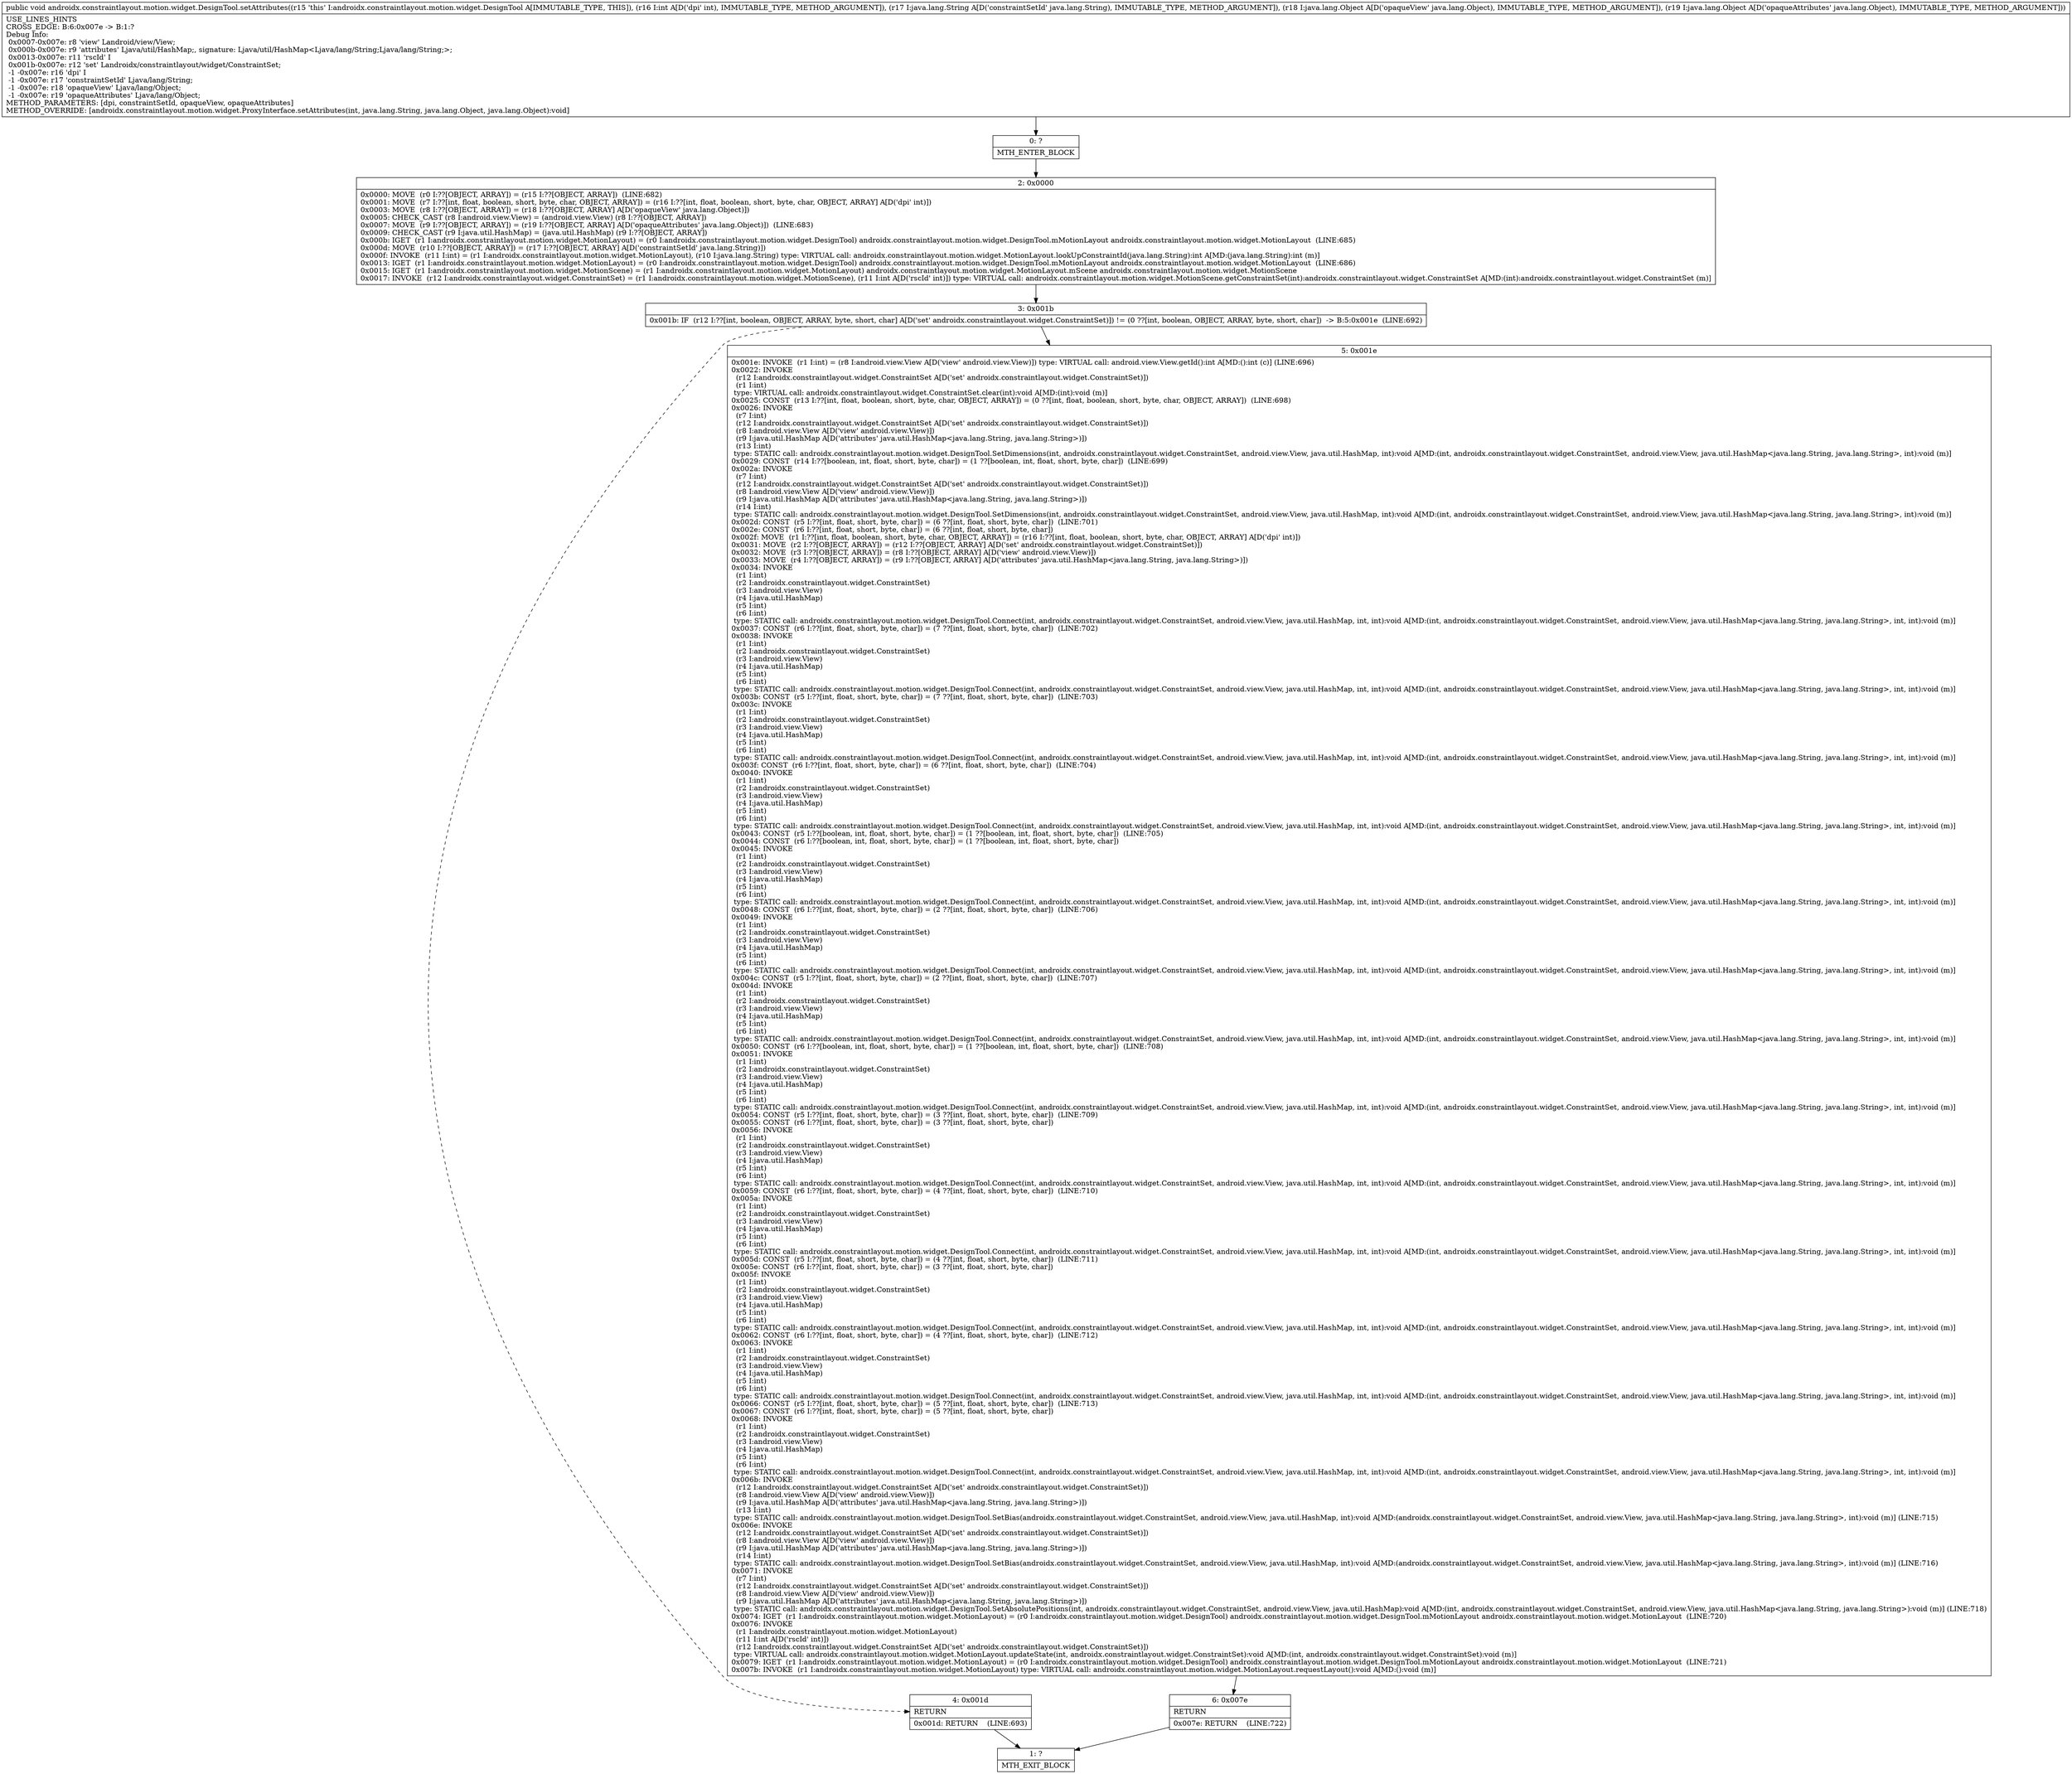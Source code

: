 digraph "CFG forandroidx.constraintlayout.motion.widget.DesignTool.setAttributes(ILjava\/lang\/String;Ljava\/lang\/Object;Ljava\/lang\/Object;)V" {
Node_0 [shape=record,label="{0\:\ ?|MTH_ENTER_BLOCK\l}"];
Node_2 [shape=record,label="{2\:\ 0x0000|0x0000: MOVE  (r0 I:??[OBJECT, ARRAY]) = (r15 I:??[OBJECT, ARRAY])  (LINE:682)\l0x0001: MOVE  (r7 I:??[int, float, boolean, short, byte, char, OBJECT, ARRAY]) = (r16 I:??[int, float, boolean, short, byte, char, OBJECT, ARRAY] A[D('dpi' int)]) \l0x0003: MOVE  (r8 I:??[OBJECT, ARRAY]) = (r18 I:??[OBJECT, ARRAY] A[D('opaqueView' java.lang.Object)]) \l0x0005: CHECK_CAST (r8 I:android.view.View) = (android.view.View) (r8 I:??[OBJECT, ARRAY]) \l0x0007: MOVE  (r9 I:??[OBJECT, ARRAY]) = (r19 I:??[OBJECT, ARRAY] A[D('opaqueAttributes' java.lang.Object)])  (LINE:683)\l0x0009: CHECK_CAST (r9 I:java.util.HashMap) = (java.util.HashMap) (r9 I:??[OBJECT, ARRAY]) \l0x000b: IGET  (r1 I:androidx.constraintlayout.motion.widget.MotionLayout) = (r0 I:androidx.constraintlayout.motion.widget.DesignTool) androidx.constraintlayout.motion.widget.DesignTool.mMotionLayout androidx.constraintlayout.motion.widget.MotionLayout  (LINE:685)\l0x000d: MOVE  (r10 I:??[OBJECT, ARRAY]) = (r17 I:??[OBJECT, ARRAY] A[D('constraintSetId' java.lang.String)]) \l0x000f: INVOKE  (r11 I:int) = (r1 I:androidx.constraintlayout.motion.widget.MotionLayout), (r10 I:java.lang.String) type: VIRTUAL call: androidx.constraintlayout.motion.widget.MotionLayout.lookUpConstraintId(java.lang.String):int A[MD:(java.lang.String):int (m)]\l0x0013: IGET  (r1 I:androidx.constraintlayout.motion.widget.MotionLayout) = (r0 I:androidx.constraintlayout.motion.widget.DesignTool) androidx.constraintlayout.motion.widget.DesignTool.mMotionLayout androidx.constraintlayout.motion.widget.MotionLayout  (LINE:686)\l0x0015: IGET  (r1 I:androidx.constraintlayout.motion.widget.MotionScene) = (r1 I:androidx.constraintlayout.motion.widget.MotionLayout) androidx.constraintlayout.motion.widget.MotionLayout.mScene androidx.constraintlayout.motion.widget.MotionScene \l0x0017: INVOKE  (r12 I:androidx.constraintlayout.widget.ConstraintSet) = (r1 I:androidx.constraintlayout.motion.widget.MotionScene), (r11 I:int A[D('rscId' int)]) type: VIRTUAL call: androidx.constraintlayout.motion.widget.MotionScene.getConstraintSet(int):androidx.constraintlayout.widget.ConstraintSet A[MD:(int):androidx.constraintlayout.widget.ConstraintSet (m)]\l}"];
Node_3 [shape=record,label="{3\:\ 0x001b|0x001b: IF  (r12 I:??[int, boolean, OBJECT, ARRAY, byte, short, char] A[D('set' androidx.constraintlayout.widget.ConstraintSet)]) != (0 ??[int, boolean, OBJECT, ARRAY, byte, short, char])  \-\> B:5:0x001e  (LINE:692)\l}"];
Node_4 [shape=record,label="{4\:\ 0x001d|RETURN\l|0x001d: RETURN    (LINE:693)\l}"];
Node_1 [shape=record,label="{1\:\ ?|MTH_EXIT_BLOCK\l}"];
Node_5 [shape=record,label="{5\:\ 0x001e|0x001e: INVOKE  (r1 I:int) = (r8 I:android.view.View A[D('view' android.view.View)]) type: VIRTUAL call: android.view.View.getId():int A[MD:():int (c)] (LINE:696)\l0x0022: INVOKE  \l  (r12 I:androidx.constraintlayout.widget.ConstraintSet A[D('set' androidx.constraintlayout.widget.ConstraintSet)])\l  (r1 I:int)\l type: VIRTUAL call: androidx.constraintlayout.widget.ConstraintSet.clear(int):void A[MD:(int):void (m)]\l0x0025: CONST  (r13 I:??[int, float, boolean, short, byte, char, OBJECT, ARRAY]) = (0 ??[int, float, boolean, short, byte, char, OBJECT, ARRAY])  (LINE:698)\l0x0026: INVOKE  \l  (r7 I:int)\l  (r12 I:androidx.constraintlayout.widget.ConstraintSet A[D('set' androidx.constraintlayout.widget.ConstraintSet)])\l  (r8 I:android.view.View A[D('view' android.view.View)])\l  (r9 I:java.util.HashMap A[D('attributes' java.util.HashMap\<java.lang.String, java.lang.String\>)])\l  (r13 I:int)\l type: STATIC call: androidx.constraintlayout.motion.widget.DesignTool.SetDimensions(int, androidx.constraintlayout.widget.ConstraintSet, android.view.View, java.util.HashMap, int):void A[MD:(int, androidx.constraintlayout.widget.ConstraintSet, android.view.View, java.util.HashMap\<java.lang.String, java.lang.String\>, int):void (m)]\l0x0029: CONST  (r14 I:??[boolean, int, float, short, byte, char]) = (1 ??[boolean, int, float, short, byte, char])  (LINE:699)\l0x002a: INVOKE  \l  (r7 I:int)\l  (r12 I:androidx.constraintlayout.widget.ConstraintSet A[D('set' androidx.constraintlayout.widget.ConstraintSet)])\l  (r8 I:android.view.View A[D('view' android.view.View)])\l  (r9 I:java.util.HashMap A[D('attributes' java.util.HashMap\<java.lang.String, java.lang.String\>)])\l  (r14 I:int)\l type: STATIC call: androidx.constraintlayout.motion.widget.DesignTool.SetDimensions(int, androidx.constraintlayout.widget.ConstraintSet, android.view.View, java.util.HashMap, int):void A[MD:(int, androidx.constraintlayout.widget.ConstraintSet, android.view.View, java.util.HashMap\<java.lang.String, java.lang.String\>, int):void (m)]\l0x002d: CONST  (r5 I:??[int, float, short, byte, char]) = (6 ??[int, float, short, byte, char])  (LINE:701)\l0x002e: CONST  (r6 I:??[int, float, short, byte, char]) = (6 ??[int, float, short, byte, char]) \l0x002f: MOVE  (r1 I:??[int, float, boolean, short, byte, char, OBJECT, ARRAY]) = (r16 I:??[int, float, boolean, short, byte, char, OBJECT, ARRAY] A[D('dpi' int)]) \l0x0031: MOVE  (r2 I:??[OBJECT, ARRAY]) = (r12 I:??[OBJECT, ARRAY] A[D('set' androidx.constraintlayout.widget.ConstraintSet)]) \l0x0032: MOVE  (r3 I:??[OBJECT, ARRAY]) = (r8 I:??[OBJECT, ARRAY] A[D('view' android.view.View)]) \l0x0033: MOVE  (r4 I:??[OBJECT, ARRAY]) = (r9 I:??[OBJECT, ARRAY] A[D('attributes' java.util.HashMap\<java.lang.String, java.lang.String\>)]) \l0x0034: INVOKE  \l  (r1 I:int)\l  (r2 I:androidx.constraintlayout.widget.ConstraintSet)\l  (r3 I:android.view.View)\l  (r4 I:java.util.HashMap)\l  (r5 I:int)\l  (r6 I:int)\l type: STATIC call: androidx.constraintlayout.motion.widget.DesignTool.Connect(int, androidx.constraintlayout.widget.ConstraintSet, android.view.View, java.util.HashMap, int, int):void A[MD:(int, androidx.constraintlayout.widget.ConstraintSet, android.view.View, java.util.HashMap\<java.lang.String, java.lang.String\>, int, int):void (m)]\l0x0037: CONST  (r6 I:??[int, float, short, byte, char]) = (7 ??[int, float, short, byte, char])  (LINE:702)\l0x0038: INVOKE  \l  (r1 I:int)\l  (r2 I:androidx.constraintlayout.widget.ConstraintSet)\l  (r3 I:android.view.View)\l  (r4 I:java.util.HashMap)\l  (r5 I:int)\l  (r6 I:int)\l type: STATIC call: androidx.constraintlayout.motion.widget.DesignTool.Connect(int, androidx.constraintlayout.widget.ConstraintSet, android.view.View, java.util.HashMap, int, int):void A[MD:(int, androidx.constraintlayout.widget.ConstraintSet, android.view.View, java.util.HashMap\<java.lang.String, java.lang.String\>, int, int):void (m)]\l0x003b: CONST  (r5 I:??[int, float, short, byte, char]) = (7 ??[int, float, short, byte, char])  (LINE:703)\l0x003c: INVOKE  \l  (r1 I:int)\l  (r2 I:androidx.constraintlayout.widget.ConstraintSet)\l  (r3 I:android.view.View)\l  (r4 I:java.util.HashMap)\l  (r5 I:int)\l  (r6 I:int)\l type: STATIC call: androidx.constraintlayout.motion.widget.DesignTool.Connect(int, androidx.constraintlayout.widget.ConstraintSet, android.view.View, java.util.HashMap, int, int):void A[MD:(int, androidx.constraintlayout.widget.ConstraintSet, android.view.View, java.util.HashMap\<java.lang.String, java.lang.String\>, int, int):void (m)]\l0x003f: CONST  (r6 I:??[int, float, short, byte, char]) = (6 ??[int, float, short, byte, char])  (LINE:704)\l0x0040: INVOKE  \l  (r1 I:int)\l  (r2 I:androidx.constraintlayout.widget.ConstraintSet)\l  (r3 I:android.view.View)\l  (r4 I:java.util.HashMap)\l  (r5 I:int)\l  (r6 I:int)\l type: STATIC call: androidx.constraintlayout.motion.widget.DesignTool.Connect(int, androidx.constraintlayout.widget.ConstraintSet, android.view.View, java.util.HashMap, int, int):void A[MD:(int, androidx.constraintlayout.widget.ConstraintSet, android.view.View, java.util.HashMap\<java.lang.String, java.lang.String\>, int, int):void (m)]\l0x0043: CONST  (r5 I:??[boolean, int, float, short, byte, char]) = (1 ??[boolean, int, float, short, byte, char])  (LINE:705)\l0x0044: CONST  (r6 I:??[boolean, int, float, short, byte, char]) = (1 ??[boolean, int, float, short, byte, char]) \l0x0045: INVOKE  \l  (r1 I:int)\l  (r2 I:androidx.constraintlayout.widget.ConstraintSet)\l  (r3 I:android.view.View)\l  (r4 I:java.util.HashMap)\l  (r5 I:int)\l  (r6 I:int)\l type: STATIC call: androidx.constraintlayout.motion.widget.DesignTool.Connect(int, androidx.constraintlayout.widget.ConstraintSet, android.view.View, java.util.HashMap, int, int):void A[MD:(int, androidx.constraintlayout.widget.ConstraintSet, android.view.View, java.util.HashMap\<java.lang.String, java.lang.String\>, int, int):void (m)]\l0x0048: CONST  (r6 I:??[int, float, short, byte, char]) = (2 ??[int, float, short, byte, char])  (LINE:706)\l0x0049: INVOKE  \l  (r1 I:int)\l  (r2 I:androidx.constraintlayout.widget.ConstraintSet)\l  (r3 I:android.view.View)\l  (r4 I:java.util.HashMap)\l  (r5 I:int)\l  (r6 I:int)\l type: STATIC call: androidx.constraintlayout.motion.widget.DesignTool.Connect(int, androidx.constraintlayout.widget.ConstraintSet, android.view.View, java.util.HashMap, int, int):void A[MD:(int, androidx.constraintlayout.widget.ConstraintSet, android.view.View, java.util.HashMap\<java.lang.String, java.lang.String\>, int, int):void (m)]\l0x004c: CONST  (r5 I:??[int, float, short, byte, char]) = (2 ??[int, float, short, byte, char])  (LINE:707)\l0x004d: INVOKE  \l  (r1 I:int)\l  (r2 I:androidx.constraintlayout.widget.ConstraintSet)\l  (r3 I:android.view.View)\l  (r4 I:java.util.HashMap)\l  (r5 I:int)\l  (r6 I:int)\l type: STATIC call: androidx.constraintlayout.motion.widget.DesignTool.Connect(int, androidx.constraintlayout.widget.ConstraintSet, android.view.View, java.util.HashMap, int, int):void A[MD:(int, androidx.constraintlayout.widget.ConstraintSet, android.view.View, java.util.HashMap\<java.lang.String, java.lang.String\>, int, int):void (m)]\l0x0050: CONST  (r6 I:??[boolean, int, float, short, byte, char]) = (1 ??[boolean, int, float, short, byte, char])  (LINE:708)\l0x0051: INVOKE  \l  (r1 I:int)\l  (r2 I:androidx.constraintlayout.widget.ConstraintSet)\l  (r3 I:android.view.View)\l  (r4 I:java.util.HashMap)\l  (r5 I:int)\l  (r6 I:int)\l type: STATIC call: androidx.constraintlayout.motion.widget.DesignTool.Connect(int, androidx.constraintlayout.widget.ConstraintSet, android.view.View, java.util.HashMap, int, int):void A[MD:(int, androidx.constraintlayout.widget.ConstraintSet, android.view.View, java.util.HashMap\<java.lang.String, java.lang.String\>, int, int):void (m)]\l0x0054: CONST  (r5 I:??[int, float, short, byte, char]) = (3 ??[int, float, short, byte, char])  (LINE:709)\l0x0055: CONST  (r6 I:??[int, float, short, byte, char]) = (3 ??[int, float, short, byte, char]) \l0x0056: INVOKE  \l  (r1 I:int)\l  (r2 I:androidx.constraintlayout.widget.ConstraintSet)\l  (r3 I:android.view.View)\l  (r4 I:java.util.HashMap)\l  (r5 I:int)\l  (r6 I:int)\l type: STATIC call: androidx.constraintlayout.motion.widget.DesignTool.Connect(int, androidx.constraintlayout.widget.ConstraintSet, android.view.View, java.util.HashMap, int, int):void A[MD:(int, androidx.constraintlayout.widget.ConstraintSet, android.view.View, java.util.HashMap\<java.lang.String, java.lang.String\>, int, int):void (m)]\l0x0059: CONST  (r6 I:??[int, float, short, byte, char]) = (4 ??[int, float, short, byte, char])  (LINE:710)\l0x005a: INVOKE  \l  (r1 I:int)\l  (r2 I:androidx.constraintlayout.widget.ConstraintSet)\l  (r3 I:android.view.View)\l  (r4 I:java.util.HashMap)\l  (r5 I:int)\l  (r6 I:int)\l type: STATIC call: androidx.constraintlayout.motion.widget.DesignTool.Connect(int, androidx.constraintlayout.widget.ConstraintSet, android.view.View, java.util.HashMap, int, int):void A[MD:(int, androidx.constraintlayout.widget.ConstraintSet, android.view.View, java.util.HashMap\<java.lang.String, java.lang.String\>, int, int):void (m)]\l0x005d: CONST  (r5 I:??[int, float, short, byte, char]) = (4 ??[int, float, short, byte, char])  (LINE:711)\l0x005e: CONST  (r6 I:??[int, float, short, byte, char]) = (3 ??[int, float, short, byte, char]) \l0x005f: INVOKE  \l  (r1 I:int)\l  (r2 I:androidx.constraintlayout.widget.ConstraintSet)\l  (r3 I:android.view.View)\l  (r4 I:java.util.HashMap)\l  (r5 I:int)\l  (r6 I:int)\l type: STATIC call: androidx.constraintlayout.motion.widget.DesignTool.Connect(int, androidx.constraintlayout.widget.ConstraintSet, android.view.View, java.util.HashMap, int, int):void A[MD:(int, androidx.constraintlayout.widget.ConstraintSet, android.view.View, java.util.HashMap\<java.lang.String, java.lang.String\>, int, int):void (m)]\l0x0062: CONST  (r6 I:??[int, float, short, byte, char]) = (4 ??[int, float, short, byte, char])  (LINE:712)\l0x0063: INVOKE  \l  (r1 I:int)\l  (r2 I:androidx.constraintlayout.widget.ConstraintSet)\l  (r3 I:android.view.View)\l  (r4 I:java.util.HashMap)\l  (r5 I:int)\l  (r6 I:int)\l type: STATIC call: androidx.constraintlayout.motion.widget.DesignTool.Connect(int, androidx.constraintlayout.widget.ConstraintSet, android.view.View, java.util.HashMap, int, int):void A[MD:(int, androidx.constraintlayout.widget.ConstraintSet, android.view.View, java.util.HashMap\<java.lang.String, java.lang.String\>, int, int):void (m)]\l0x0066: CONST  (r5 I:??[int, float, short, byte, char]) = (5 ??[int, float, short, byte, char])  (LINE:713)\l0x0067: CONST  (r6 I:??[int, float, short, byte, char]) = (5 ??[int, float, short, byte, char]) \l0x0068: INVOKE  \l  (r1 I:int)\l  (r2 I:androidx.constraintlayout.widget.ConstraintSet)\l  (r3 I:android.view.View)\l  (r4 I:java.util.HashMap)\l  (r5 I:int)\l  (r6 I:int)\l type: STATIC call: androidx.constraintlayout.motion.widget.DesignTool.Connect(int, androidx.constraintlayout.widget.ConstraintSet, android.view.View, java.util.HashMap, int, int):void A[MD:(int, androidx.constraintlayout.widget.ConstraintSet, android.view.View, java.util.HashMap\<java.lang.String, java.lang.String\>, int, int):void (m)]\l0x006b: INVOKE  \l  (r12 I:androidx.constraintlayout.widget.ConstraintSet A[D('set' androidx.constraintlayout.widget.ConstraintSet)])\l  (r8 I:android.view.View A[D('view' android.view.View)])\l  (r9 I:java.util.HashMap A[D('attributes' java.util.HashMap\<java.lang.String, java.lang.String\>)])\l  (r13 I:int)\l type: STATIC call: androidx.constraintlayout.motion.widget.DesignTool.SetBias(androidx.constraintlayout.widget.ConstraintSet, android.view.View, java.util.HashMap, int):void A[MD:(androidx.constraintlayout.widget.ConstraintSet, android.view.View, java.util.HashMap\<java.lang.String, java.lang.String\>, int):void (m)] (LINE:715)\l0x006e: INVOKE  \l  (r12 I:androidx.constraintlayout.widget.ConstraintSet A[D('set' androidx.constraintlayout.widget.ConstraintSet)])\l  (r8 I:android.view.View A[D('view' android.view.View)])\l  (r9 I:java.util.HashMap A[D('attributes' java.util.HashMap\<java.lang.String, java.lang.String\>)])\l  (r14 I:int)\l type: STATIC call: androidx.constraintlayout.motion.widget.DesignTool.SetBias(androidx.constraintlayout.widget.ConstraintSet, android.view.View, java.util.HashMap, int):void A[MD:(androidx.constraintlayout.widget.ConstraintSet, android.view.View, java.util.HashMap\<java.lang.String, java.lang.String\>, int):void (m)] (LINE:716)\l0x0071: INVOKE  \l  (r7 I:int)\l  (r12 I:androidx.constraintlayout.widget.ConstraintSet A[D('set' androidx.constraintlayout.widget.ConstraintSet)])\l  (r8 I:android.view.View A[D('view' android.view.View)])\l  (r9 I:java.util.HashMap A[D('attributes' java.util.HashMap\<java.lang.String, java.lang.String\>)])\l type: STATIC call: androidx.constraintlayout.motion.widget.DesignTool.SetAbsolutePositions(int, androidx.constraintlayout.widget.ConstraintSet, android.view.View, java.util.HashMap):void A[MD:(int, androidx.constraintlayout.widget.ConstraintSet, android.view.View, java.util.HashMap\<java.lang.String, java.lang.String\>):void (m)] (LINE:718)\l0x0074: IGET  (r1 I:androidx.constraintlayout.motion.widget.MotionLayout) = (r0 I:androidx.constraintlayout.motion.widget.DesignTool) androidx.constraintlayout.motion.widget.DesignTool.mMotionLayout androidx.constraintlayout.motion.widget.MotionLayout  (LINE:720)\l0x0076: INVOKE  \l  (r1 I:androidx.constraintlayout.motion.widget.MotionLayout)\l  (r11 I:int A[D('rscId' int)])\l  (r12 I:androidx.constraintlayout.widget.ConstraintSet A[D('set' androidx.constraintlayout.widget.ConstraintSet)])\l type: VIRTUAL call: androidx.constraintlayout.motion.widget.MotionLayout.updateState(int, androidx.constraintlayout.widget.ConstraintSet):void A[MD:(int, androidx.constraintlayout.widget.ConstraintSet):void (m)]\l0x0079: IGET  (r1 I:androidx.constraintlayout.motion.widget.MotionLayout) = (r0 I:androidx.constraintlayout.motion.widget.DesignTool) androidx.constraintlayout.motion.widget.DesignTool.mMotionLayout androidx.constraintlayout.motion.widget.MotionLayout  (LINE:721)\l0x007b: INVOKE  (r1 I:androidx.constraintlayout.motion.widget.MotionLayout) type: VIRTUAL call: androidx.constraintlayout.motion.widget.MotionLayout.requestLayout():void A[MD:():void (m)]\l}"];
Node_6 [shape=record,label="{6\:\ 0x007e|RETURN\l|0x007e: RETURN    (LINE:722)\l}"];
MethodNode[shape=record,label="{public void androidx.constraintlayout.motion.widget.DesignTool.setAttributes((r15 'this' I:androidx.constraintlayout.motion.widget.DesignTool A[IMMUTABLE_TYPE, THIS]), (r16 I:int A[D('dpi' int), IMMUTABLE_TYPE, METHOD_ARGUMENT]), (r17 I:java.lang.String A[D('constraintSetId' java.lang.String), IMMUTABLE_TYPE, METHOD_ARGUMENT]), (r18 I:java.lang.Object A[D('opaqueView' java.lang.Object), IMMUTABLE_TYPE, METHOD_ARGUMENT]), (r19 I:java.lang.Object A[D('opaqueAttributes' java.lang.Object), IMMUTABLE_TYPE, METHOD_ARGUMENT]))  | USE_LINES_HINTS\lCROSS_EDGE: B:6:0x007e \-\> B:1:?\lDebug Info:\l  0x0007\-0x007e: r8 'view' Landroid\/view\/View;\l  0x000b\-0x007e: r9 'attributes' Ljava\/util\/HashMap;, signature: Ljava\/util\/HashMap\<Ljava\/lang\/String;Ljava\/lang\/String;\>;\l  0x0013\-0x007e: r11 'rscId' I\l  0x001b\-0x007e: r12 'set' Landroidx\/constraintlayout\/widget\/ConstraintSet;\l  \-1 \-0x007e: r16 'dpi' I\l  \-1 \-0x007e: r17 'constraintSetId' Ljava\/lang\/String;\l  \-1 \-0x007e: r18 'opaqueView' Ljava\/lang\/Object;\l  \-1 \-0x007e: r19 'opaqueAttributes' Ljava\/lang\/Object;\lMETHOD_PARAMETERS: [dpi, constraintSetId, opaqueView, opaqueAttributes]\lMETHOD_OVERRIDE: [androidx.constraintlayout.motion.widget.ProxyInterface.setAttributes(int, java.lang.String, java.lang.Object, java.lang.Object):void]\l}"];
MethodNode -> Node_0;Node_0 -> Node_2;
Node_2 -> Node_3;
Node_3 -> Node_4[style=dashed];
Node_3 -> Node_5;
Node_4 -> Node_1;
Node_5 -> Node_6;
Node_6 -> Node_1;
}

